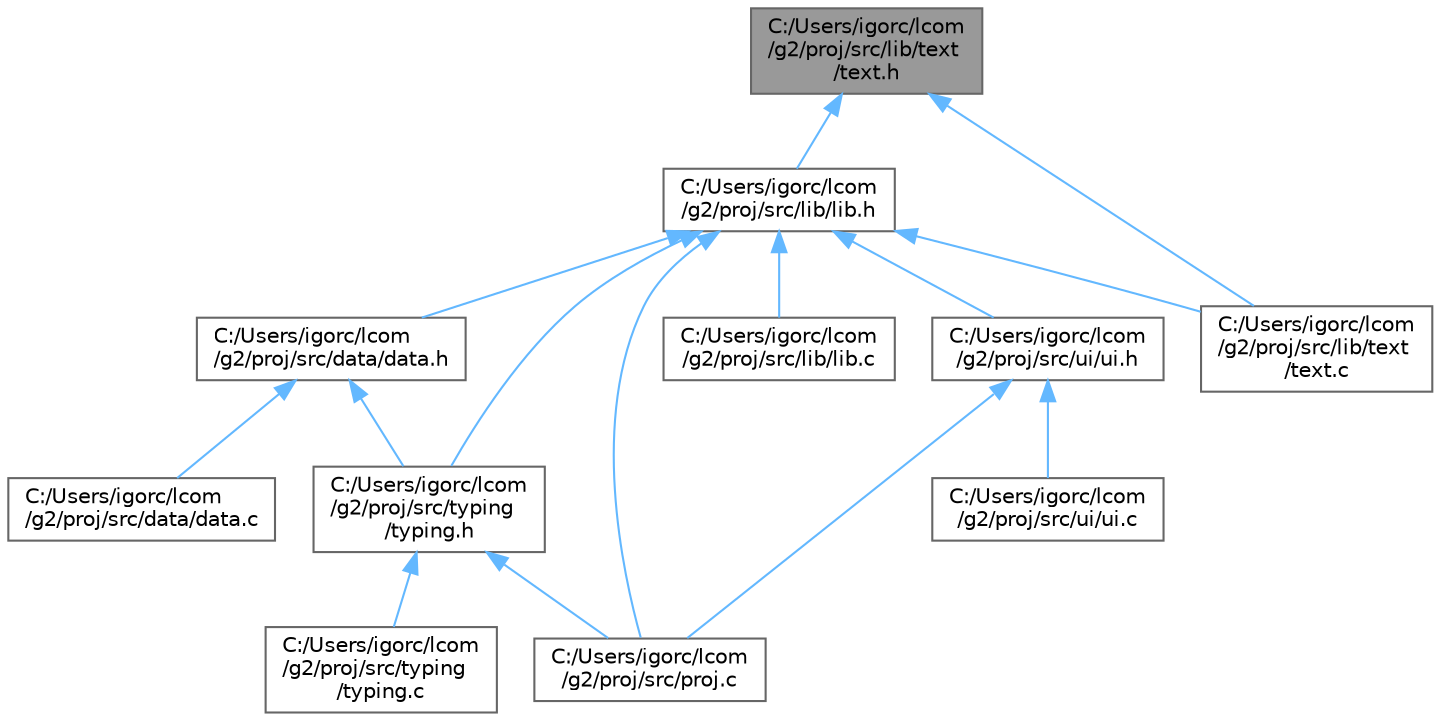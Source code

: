 digraph "C:/Users/igorc/lcom/g2/proj/src/lib/text/text.h"
{
 // LATEX_PDF_SIZE
  bgcolor="transparent";
  edge [fontname=Helvetica,fontsize=10,labelfontname=Helvetica,labelfontsize=10];
  node [fontname=Helvetica,fontsize=10,shape=box,height=0.2,width=0.4];
  Node1 [id="Node000001",label="C:/Users/igorc/lcom\l/g2/proj/src/lib/text\l/text.h",height=0.2,width=0.4,color="gray40", fillcolor="grey60", style="filled", fontcolor="black",tooltip=" "];
  Node1 -> Node2 [id="edge1_Node000001_Node000002",dir="back",color="steelblue1",style="solid",tooltip=" "];
  Node2 [id="Node000002",label="C:/Users/igorc/lcom\l/g2/proj/src/lib/lib.h",height=0.2,width=0.4,color="grey40", fillcolor="white", style="filled",URL="$lib_8h.html",tooltip=" "];
  Node2 -> Node3 [id="edge2_Node000002_Node000003",dir="back",color="steelblue1",style="solid",tooltip=" "];
  Node3 [id="Node000003",label="C:/Users/igorc/lcom\l/g2/proj/src/data/data.h",height=0.2,width=0.4,color="grey40", fillcolor="white", style="filled",URL="$data_8h.html",tooltip=" "];
  Node3 -> Node4 [id="edge3_Node000003_Node000004",dir="back",color="steelblue1",style="solid",tooltip=" "];
  Node4 [id="Node000004",label="C:/Users/igorc/lcom\l/g2/proj/src/data/data.c",height=0.2,width=0.4,color="grey40", fillcolor="white", style="filled",URL="$data_8c.html",tooltip=" "];
  Node3 -> Node5 [id="edge4_Node000003_Node000005",dir="back",color="steelblue1",style="solid",tooltip=" "];
  Node5 [id="Node000005",label="C:/Users/igorc/lcom\l/g2/proj/src/typing\l/typing.h",height=0.2,width=0.4,color="grey40", fillcolor="white", style="filled",URL="$typing_8h.html",tooltip=" "];
  Node5 -> Node6 [id="edge5_Node000005_Node000006",dir="back",color="steelblue1",style="solid",tooltip=" "];
  Node6 [id="Node000006",label="C:/Users/igorc/lcom\l/g2/proj/src/proj.c",height=0.2,width=0.4,color="grey40", fillcolor="white", style="filled",URL="$proj_8c.html",tooltip=" "];
  Node5 -> Node7 [id="edge6_Node000005_Node000007",dir="back",color="steelblue1",style="solid",tooltip=" "];
  Node7 [id="Node000007",label="C:/Users/igorc/lcom\l/g2/proj/src/typing\l/typing.c",height=0.2,width=0.4,color="grey40", fillcolor="white", style="filled",URL="$typing_8c.html",tooltip=" "];
  Node2 -> Node8 [id="edge7_Node000002_Node000008",dir="back",color="steelblue1",style="solid",tooltip=" "];
  Node8 [id="Node000008",label="C:/Users/igorc/lcom\l/g2/proj/src/lib/lib.c",height=0.2,width=0.4,color="grey40", fillcolor="white", style="filled",URL="$lib_8c.html",tooltip=" "];
  Node2 -> Node9 [id="edge8_Node000002_Node000009",dir="back",color="steelblue1",style="solid",tooltip=" "];
  Node9 [id="Node000009",label="C:/Users/igorc/lcom\l/g2/proj/src/lib/text\l/text.c",height=0.2,width=0.4,color="grey40", fillcolor="white", style="filled",URL="$text_8c.html",tooltip=" "];
  Node2 -> Node6 [id="edge9_Node000002_Node000006",dir="back",color="steelblue1",style="solid",tooltip=" "];
  Node2 -> Node5 [id="edge10_Node000002_Node000005",dir="back",color="steelblue1",style="solid",tooltip=" "];
  Node2 -> Node10 [id="edge11_Node000002_Node000010",dir="back",color="steelblue1",style="solid",tooltip=" "];
  Node10 [id="Node000010",label="C:/Users/igorc/lcom\l/g2/proj/src/ui/ui.h",height=0.2,width=0.4,color="grey40", fillcolor="white", style="filled",URL="$ui_8h.html",tooltip=" "];
  Node10 -> Node6 [id="edge12_Node000010_Node000006",dir="back",color="steelblue1",style="solid",tooltip=" "];
  Node10 -> Node11 [id="edge13_Node000010_Node000011",dir="back",color="steelblue1",style="solid",tooltip=" "];
  Node11 [id="Node000011",label="C:/Users/igorc/lcom\l/g2/proj/src/ui/ui.c",height=0.2,width=0.4,color="grey40", fillcolor="white", style="filled",URL="$ui_8c.html",tooltip=" "];
  Node1 -> Node9 [id="edge14_Node000001_Node000009",dir="back",color="steelblue1",style="solid",tooltip=" "];
}
